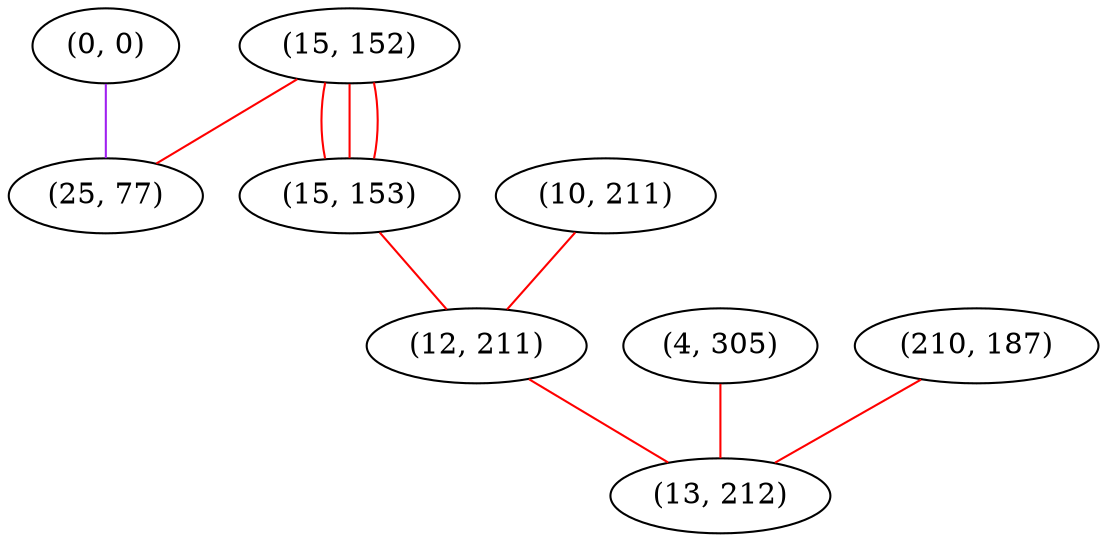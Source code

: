 graph "" {
"(0, 0)";
"(15, 152)";
"(10, 211)";
"(15, 153)";
"(4, 305)";
"(210, 187)";
"(12, 211)";
"(25, 77)";
"(13, 212)";
"(0, 0)" -- "(25, 77)"  [color=purple, key=0, weight=4];
"(15, 152)" -- "(25, 77)"  [color=red, key=0, weight=1];
"(15, 152)" -- "(15, 153)"  [color=red, key=0, weight=1];
"(15, 152)" -- "(15, 153)"  [color=red, key=1, weight=1];
"(15, 152)" -- "(15, 153)"  [color=red, key=2, weight=1];
"(10, 211)" -- "(12, 211)"  [color=red, key=0, weight=1];
"(15, 153)" -- "(12, 211)"  [color=red, key=0, weight=1];
"(4, 305)" -- "(13, 212)"  [color=red, key=0, weight=1];
"(210, 187)" -- "(13, 212)"  [color=red, key=0, weight=1];
"(12, 211)" -- "(13, 212)"  [color=red, key=0, weight=1];
}
